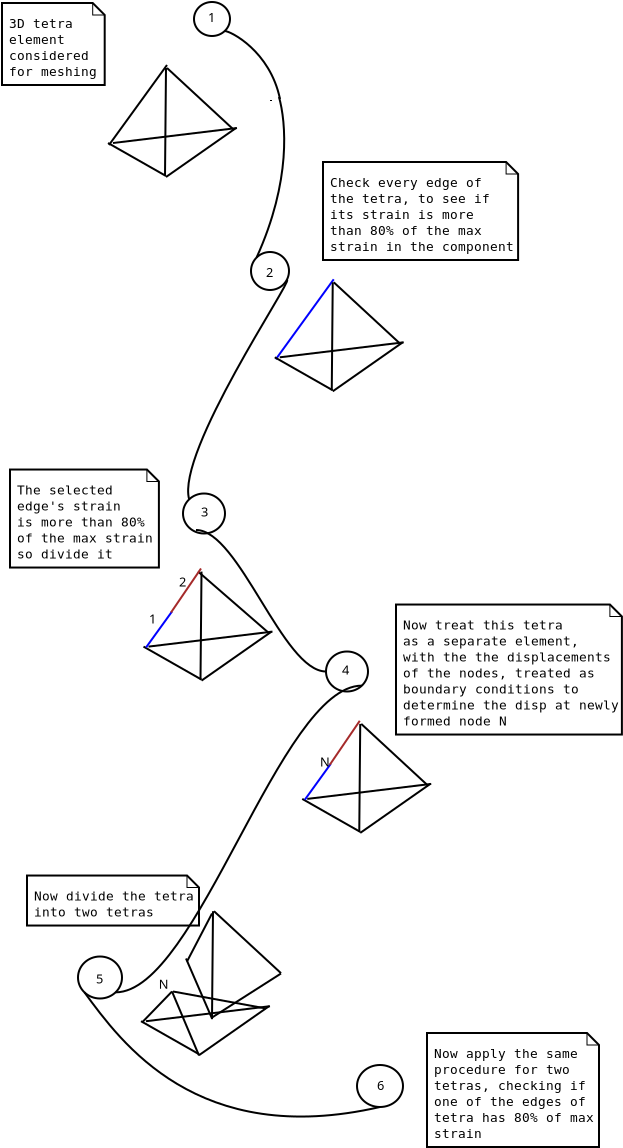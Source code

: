<?xml version="1.0" encoding="UTF-8"?>
<dia:diagram xmlns:dia="http://www.lysator.liu.se/~alla/dia/">
  <dia:layer name="Background" visible="true">
    <dia:object type="Standard - Line" version="0" id="O0">
      <dia:attribute name="obj_pos">
        <dia:point val="9.55,4.8"/>
      </dia:attribute>
      <dia:attribute name="obj_bb">
        <dia:rectangle val="6.58,4.73;9.62,8.87"/>
      </dia:attribute>
      <dia:attribute name="conn_endpoints">
        <dia:point val="9.55,4.8"/>
        <dia:point val="6.65,8.8"/>
      </dia:attribute>
      <dia:attribute name="numcp">
        <dia:int val="1"/>
      </dia:attribute>
    </dia:object>
    <dia:object type="Standard - Line" version="0" id="O1">
      <dia:attribute name="obj_pos">
        <dia:point val="6.6,8.7"/>
      </dia:attribute>
      <dia:attribute name="obj_bb">
        <dia:rectangle val="6.532,8.632;9.568,10.418"/>
      </dia:attribute>
      <dia:attribute name="conn_endpoints">
        <dia:point val="6.6,8.7"/>
        <dia:point val="9.5,10.35"/>
      </dia:attribute>
      <dia:attribute name="numcp">
        <dia:int val="1"/>
      </dia:attribute>
    </dia:object>
    <dia:object type="Standard - Line" version="0" id="O2">
      <dia:attribute name="obj_pos">
        <dia:point val="9.55,4.95"/>
      </dia:attribute>
      <dia:attribute name="obj_bb">
        <dia:rectangle val="9.479,4.879;12.971,8.121"/>
      </dia:attribute>
      <dia:attribute name="conn_endpoints">
        <dia:point val="9.55,4.95"/>
        <dia:point val="12.9,8.05"/>
      </dia:attribute>
      <dia:attribute name="numcp">
        <dia:int val="1"/>
      </dia:attribute>
    </dia:object>
    <dia:object type="Standard - Line" version="0" id="O3">
      <dia:attribute name="obj_pos">
        <dia:point val="13,7.95"/>
      </dia:attribute>
      <dia:attribute name="obj_bb">
        <dia:rectangle val="9.43,7.88;13.07,10.47"/>
      </dia:attribute>
      <dia:attribute name="conn_endpoints">
        <dia:point val="13,7.95"/>
        <dia:point val="9.5,10.4"/>
      </dia:attribute>
      <dia:attribute name="numcp">
        <dia:int val="1"/>
      </dia:attribute>
    </dia:object>
    <dia:object type="Standard - Line" version="0" id="O4">
      <dia:attribute name="obj_pos">
        <dia:point val="6.85,8.7"/>
      </dia:attribute>
      <dia:attribute name="obj_bb">
        <dia:rectangle val="6.794,7.894;13.106,8.756"/>
      </dia:attribute>
      <dia:attribute name="conn_endpoints">
        <dia:point val="6.85,8.7"/>
        <dia:point val="13.05,7.95"/>
      </dia:attribute>
      <dia:attribute name="numcp">
        <dia:int val="1"/>
      </dia:attribute>
    </dia:object>
    <dia:object type="Standard - Line" version="0" id="O5">
      <dia:attribute name="obj_pos">
        <dia:point val="9.5,4.95"/>
      </dia:attribute>
      <dia:attribute name="obj_bb">
        <dia:rectangle val="9.4,4.9;9.55,10.4"/>
      </dia:attribute>
      <dia:attribute name="conn_endpoints">
        <dia:point val="9.5,4.95"/>
        <dia:point val="9.45,10.35"/>
      </dia:attribute>
      <dia:attribute name="numcp">
        <dia:int val="1"/>
      </dia:attribute>
    </dia:object>
    <dia:object type="UML - Note" version="0" id="O6">
      <dia:attribute name="obj_pos">
        <dia:point val="1.3,1.7"/>
      </dia:attribute>
      <dia:attribute name="obj_bb">
        <dia:rectangle val="1.25,1.65;6.1,5.85"/>
      </dia:attribute>
      <dia:attribute name="elem_corner">
        <dia:point val="1.3,1.7"/>
      </dia:attribute>
      <dia:attribute name="elem_width">
        <dia:real val="4.75"/>
      </dia:attribute>
      <dia:attribute name="elem_height">
        <dia:real val="4.1"/>
      </dia:attribute>
      <dia:attribute name="line_colour">
        <dia:color val="#000000"/>
      </dia:attribute>
      <dia:attribute name="fill_colour">
        <dia:color val="#ffffff"/>
      </dia:attribute>
      <dia:attribute name="text">
        <dia:composite type="text">
          <dia:attribute name="string">
            <dia:string>#3D tetra
element
considered
for meshing#</dia:string>
          </dia:attribute>
          <dia:attribute name="font">
            <dia:font family="monospace" style="0" name="Courier"/>
          </dia:attribute>
          <dia:attribute name="height">
            <dia:real val="0.8"/>
          </dia:attribute>
          <dia:attribute name="pos">
            <dia:point val="1.65,2.9"/>
          </dia:attribute>
          <dia:attribute name="color">
            <dia:color val="#000000"/>
          </dia:attribute>
          <dia:attribute name="alignment">
            <dia:enum val="0"/>
          </dia:attribute>
        </dia:composite>
      </dia:attribute>
    </dia:object>
    <dia:object type="Standard - Ellipse" version="0" id="O7">
      <dia:attribute name="obj_pos">
        <dia:point val="10.9,1.65"/>
      </dia:attribute>
      <dia:attribute name="obj_bb">
        <dia:rectangle val="10.85,1.6;12.75,3.4"/>
      </dia:attribute>
      <dia:attribute name="elem_corner">
        <dia:point val="10.9,1.65"/>
      </dia:attribute>
      <dia:attribute name="elem_width">
        <dia:real val="1.8"/>
      </dia:attribute>
      <dia:attribute name="elem_height">
        <dia:real val="1.7"/>
      </dia:attribute>
    </dia:object>
    <dia:object type="Standard - Text" version="0" id="O8">
      <dia:attribute name="obj_pos">
        <dia:point val="11.6,2.65"/>
      </dia:attribute>
      <dia:attribute name="obj_bb">
        <dia:rectangle val="11.6,1.927;12.023,2.995"/>
      </dia:attribute>
      <dia:attribute name="text">
        <dia:composite type="text">
          <dia:attribute name="string">
            <dia:string>#1#</dia:string>
          </dia:attribute>
          <dia:attribute name="font">
            <dia:font family="sans" style="0" name="Helvetica"/>
          </dia:attribute>
          <dia:attribute name="height">
            <dia:real val="0.8"/>
          </dia:attribute>
          <dia:attribute name="pos">
            <dia:point val="11.6,2.65"/>
          </dia:attribute>
          <dia:attribute name="color">
            <dia:color val="#000000"/>
          </dia:attribute>
          <dia:attribute name="alignment">
            <dia:enum val="0"/>
          </dia:attribute>
        </dia:composite>
      </dia:attribute>
    </dia:object>
    <dia:object type="UML - Note" version="0" id="O9">
      <dia:attribute name="obj_pos">
        <dia:point val="17.35,9.65"/>
      </dia:attribute>
      <dia:attribute name="obj_bb">
        <dia:rectangle val="17.3,9.6;26.35,14.6"/>
      </dia:attribute>
      <dia:attribute name="elem_corner">
        <dia:point val="17.35,9.65"/>
      </dia:attribute>
      <dia:attribute name="elem_width">
        <dia:real val="8.95"/>
      </dia:attribute>
      <dia:attribute name="elem_height">
        <dia:real val="4.9"/>
      </dia:attribute>
      <dia:attribute name="line_colour">
        <dia:color val="#000000"/>
      </dia:attribute>
      <dia:attribute name="fill_colour">
        <dia:color val="#ffffff"/>
      </dia:attribute>
      <dia:attribute name="text">
        <dia:composite type="text">
          <dia:attribute name="string">
            <dia:string>#Check every edge of
the tetra, to see if
its strain is more
than 80% of the max
strain in the component#</dia:string>
          </dia:attribute>
          <dia:attribute name="font">
            <dia:font family="monospace" style="0" name="Courier"/>
          </dia:attribute>
          <dia:attribute name="height">
            <dia:real val="0.8"/>
          </dia:attribute>
          <dia:attribute name="pos">
            <dia:point val="17.7,10.85"/>
          </dia:attribute>
          <dia:attribute name="color">
            <dia:color val="#000000"/>
          </dia:attribute>
          <dia:attribute name="alignment">
            <dia:enum val="0"/>
          </dia:attribute>
        </dia:composite>
      </dia:attribute>
    </dia:object>
    <dia:object type="Standard - Line" version="0" id="O10">
      <dia:attribute name="obj_pos">
        <dia:point val="17.887,15.515"/>
      </dia:attribute>
      <dia:attribute name="obj_bb">
        <dia:rectangle val="14.918,15.445;17.957,19.585"/>
      </dia:attribute>
      <dia:attribute name="conn_endpoints">
        <dia:point val="17.887,15.515"/>
        <dia:point val="14.988,19.515"/>
      </dia:attribute>
      <dia:attribute name="numcp">
        <dia:int val="1"/>
      </dia:attribute>
      <dia:attribute name="line_color">
        <dia:color val="#0000ff"/>
      </dia:attribute>
    </dia:object>
    <dia:object type="Standard - Line" version="0" id="O11">
      <dia:attribute name="obj_pos">
        <dia:point val="14.938,19.415"/>
      </dia:attribute>
      <dia:attribute name="obj_bb">
        <dia:rectangle val="14.869,19.347;17.906,21.133"/>
      </dia:attribute>
      <dia:attribute name="conn_endpoints">
        <dia:point val="14.938,19.415"/>
        <dia:point val="17.837,21.065"/>
      </dia:attribute>
      <dia:attribute name="numcp">
        <dia:int val="1"/>
      </dia:attribute>
    </dia:object>
    <dia:object type="Standard - Line" version="0" id="O12">
      <dia:attribute name="obj_pos">
        <dia:point val="17.887,15.665"/>
      </dia:attribute>
      <dia:attribute name="obj_bb">
        <dia:rectangle val="17.817,15.594;21.308,18.836"/>
      </dia:attribute>
      <dia:attribute name="conn_endpoints">
        <dia:point val="17.887,15.665"/>
        <dia:point val="21.238,18.765"/>
      </dia:attribute>
      <dia:attribute name="numcp">
        <dia:int val="1"/>
      </dia:attribute>
    </dia:object>
    <dia:object type="Standard - Line" version="0" id="O13">
      <dia:attribute name="obj_pos">
        <dia:point val="21.337,18.665"/>
      </dia:attribute>
      <dia:attribute name="obj_bb">
        <dia:rectangle val="17.768,18.595;21.407,21.185"/>
      </dia:attribute>
      <dia:attribute name="conn_endpoints">
        <dia:point val="21.337,18.665"/>
        <dia:point val="17.837,21.115"/>
      </dia:attribute>
      <dia:attribute name="numcp">
        <dia:int val="1"/>
      </dia:attribute>
    </dia:object>
    <dia:object type="Standard - Line" version="0" id="O14">
      <dia:attribute name="obj_pos">
        <dia:point val="15.188,19.415"/>
      </dia:attribute>
      <dia:attribute name="obj_bb">
        <dia:rectangle val="15.132,18.609;21.443,19.471"/>
      </dia:attribute>
      <dia:attribute name="conn_endpoints">
        <dia:point val="15.188,19.415"/>
        <dia:point val="21.387,18.665"/>
      </dia:attribute>
      <dia:attribute name="numcp">
        <dia:int val="1"/>
      </dia:attribute>
    </dia:object>
    <dia:object type="Standard - Line" version="0" id="O15">
      <dia:attribute name="obj_pos">
        <dia:point val="17.837,15.665"/>
      </dia:attribute>
      <dia:attribute name="obj_bb">
        <dia:rectangle val="17.737,15.614;17.888,21.116"/>
      </dia:attribute>
      <dia:attribute name="conn_endpoints">
        <dia:point val="17.837,15.665"/>
        <dia:point val="17.788,21.065"/>
      </dia:attribute>
      <dia:attribute name="numcp">
        <dia:int val="1"/>
      </dia:attribute>
    </dia:object>
    <dia:object type="UML - Note" version="0" id="O16">
      <dia:attribute name="obj_pos">
        <dia:point val="1.7,25.025"/>
      </dia:attribute>
      <dia:attribute name="obj_bb">
        <dia:rectangle val="1.65,24.975;8.6,29.975"/>
      </dia:attribute>
      <dia:attribute name="elem_corner">
        <dia:point val="1.7,25.025"/>
      </dia:attribute>
      <dia:attribute name="elem_width">
        <dia:real val="6.85"/>
      </dia:attribute>
      <dia:attribute name="elem_height">
        <dia:real val="4.9"/>
      </dia:attribute>
      <dia:attribute name="line_colour">
        <dia:color val="#000000"/>
      </dia:attribute>
      <dia:attribute name="fill_colour">
        <dia:color val="#ffffff"/>
      </dia:attribute>
      <dia:attribute name="text">
        <dia:composite type="text">
          <dia:attribute name="string">
            <dia:string>#The selected
edge's strain
is more than 80%
of the max strain
so divide it#</dia:string>
          </dia:attribute>
          <dia:attribute name="font">
            <dia:font family="monospace" style="0" name="Courier"/>
          </dia:attribute>
          <dia:attribute name="height">
            <dia:real val="0.8"/>
          </dia:attribute>
          <dia:attribute name="pos">
            <dia:point val="2.05,26.225"/>
          </dia:attribute>
          <dia:attribute name="color">
            <dia:color val="#000000"/>
          </dia:attribute>
          <dia:attribute name="alignment">
            <dia:enum val="0"/>
          </dia:attribute>
        </dia:composite>
      </dia:attribute>
    </dia:object>
    <dia:object type="Standard - Line" version="0" id="O17">
      <dia:attribute name="obj_pos">
        <dia:point val="8.375,33.88"/>
      </dia:attribute>
      <dia:attribute name="obj_bb">
        <dia:rectangle val="8.307,33.812;11.343,35.598"/>
      </dia:attribute>
      <dia:attribute name="conn_endpoints">
        <dia:point val="8.375,33.88"/>
        <dia:point val="11.275,35.53"/>
      </dia:attribute>
      <dia:attribute name="numcp">
        <dia:int val="1"/>
      </dia:attribute>
    </dia:object>
    <dia:object type="Standard - Line" version="0" id="O18">
      <dia:attribute name="obj_pos">
        <dia:point val="11.1,30.125"/>
      </dia:attribute>
      <dia:attribute name="obj_bb">
        <dia:rectangle val="11.03,30.055;14.745,33.3"/>
      </dia:attribute>
      <dia:attribute name="conn_endpoints">
        <dia:point val="11.1,30.125"/>
        <dia:point val="14.675,33.23"/>
      </dia:attribute>
      <dia:attribute name="numcp">
        <dia:int val="1"/>
      </dia:attribute>
    </dia:object>
    <dia:object type="Standard - Line" version="0" id="O19">
      <dia:attribute name="obj_pos">
        <dia:point val="14.775,33.13"/>
      </dia:attribute>
      <dia:attribute name="obj_bb">
        <dia:rectangle val="11.205,33.06;14.845,35.65"/>
      </dia:attribute>
      <dia:attribute name="conn_endpoints">
        <dia:point val="14.775,33.13"/>
        <dia:point val="11.275,35.58"/>
      </dia:attribute>
      <dia:attribute name="numcp">
        <dia:int val="1"/>
      </dia:attribute>
    </dia:object>
    <dia:object type="Standard - Line" version="0" id="O20">
      <dia:attribute name="obj_pos">
        <dia:point val="8.625,33.88"/>
      </dia:attribute>
      <dia:attribute name="obj_bb">
        <dia:rectangle val="8.569,33.074;14.881,33.936"/>
      </dia:attribute>
      <dia:attribute name="conn_endpoints">
        <dia:point val="8.625,33.88"/>
        <dia:point val="14.825,33.13"/>
      </dia:attribute>
      <dia:attribute name="numcp">
        <dia:int val="1"/>
      </dia:attribute>
    </dia:object>
    <dia:object type="Standard - Line" version="0" id="O21">
      <dia:attribute name="obj_pos">
        <dia:point val="11.275,30.13"/>
      </dia:attribute>
      <dia:attribute name="obj_bb">
        <dia:rectangle val="11.175,30.079;11.325,35.581"/>
      </dia:attribute>
      <dia:attribute name="conn_endpoints">
        <dia:point val="11.275,30.13"/>
        <dia:point val="11.225,35.53"/>
      </dia:attribute>
      <dia:attribute name="numcp">
        <dia:int val="1"/>
      </dia:attribute>
    </dia:object>
    <dia:object type="Standard - Line" version="0" id="O22">
      <dia:attribute name="obj_pos">
        <dia:point val="8.5,33.925"/>
      </dia:attribute>
      <dia:attribute name="obj_bb">
        <dia:rectangle val="8.43,32.055;9.87,33.995"/>
      </dia:attribute>
      <dia:attribute name="conn_endpoints">
        <dia:point val="8.5,33.925"/>
        <dia:point val="9.8,32.125"/>
      </dia:attribute>
      <dia:attribute name="numcp">
        <dia:int val="1"/>
      </dia:attribute>
      <dia:attribute name="line_color">
        <dia:color val="#0000ff"/>
      </dia:attribute>
    </dia:object>
    <dia:object type="Standard - Line" version="0" id="O23">
      <dia:attribute name="obj_pos">
        <dia:point val="9.75,32.175"/>
      </dia:attribute>
      <dia:attribute name="obj_bb">
        <dia:rectangle val="9.681,29.905;11.319,32.245"/>
      </dia:attribute>
      <dia:attribute name="conn_endpoints">
        <dia:point val="9.75,32.175"/>
        <dia:point val="11.25,29.975"/>
      </dia:attribute>
      <dia:attribute name="numcp">
        <dia:int val="1"/>
      </dia:attribute>
      <dia:attribute name="line_color">
        <dia:color val="#a52a2a"/>
      </dia:attribute>
    </dia:object>
    <dia:object type="Standard - Text" version="0" id="O24">
      <dia:attribute name="obj_pos">
        <dia:point val="8.65,32.725"/>
      </dia:attribute>
      <dia:attribute name="obj_bb">
        <dia:rectangle val="8.627,32.002;9.05,33.07"/>
      </dia:attribute>
      <dia:attribute name="text">
        <dia:composite type="text">
          <dia:attribute name="string">
            <dia:string>#1#</dia:string>
          </dia:attribute>
          <dia:attribute name="font">
            <dia:font family="sans" style="0" name="Helvetica"/>
          </dia:attribute>
          <dia:attribute name="height">
            <dia:real val="0.8"/>
          </dia:attribute>
          <dia:attribute name="pos">
            <dia:point val="8.65,32.725"/>
          </dia:attribute>
          <dia:attribute name="color">
            <dia:color val="#000000"/>
          </dia:attribute>
          <dia:attribute name="alignment">
            <dia:enum val="0"/>
          </dia:attribute>
        </dia:composite>
      </dia:attribute>
    </dia:object>
    <dia:object type="Standard - Text" version="0" id="O25">
      <dia:attribute name="obj_pos">
        <dia:point val="10.15,30.875"/>
      </dia:attribute>
      <dia:attribute name="obj_bb">
        <dia:rectangle val="10.127,30.152;10.55,31.22"/>
      </dia:attribute>
      <dia:attribute name="text">
        <dia:composite type="text">
          <dia:attribute name="string">
            <dia:string>#2#</dia:string>
          </dia:attribute>
          <dia:attribute name="font">
            <dia:font family="sans" style="0" name="Helvetica"/>
          </dia:attribute>
          <dia:attribute name="height">
            <dia:real val="0.8"/>
          </dia:attribute>
          <dia:attribute name="pos">
            <dia:point val="10.15,30.875"/>
          </dia:attribute>
          <dia:attribute name="color">
            <dia:color val="#000000"/>
          </dia:attribute>
          <dia:attribute name="alignment">
            <dia:enum val="0"/>
          </dia:attribute>
        </dia:composite>
      </dia:attribute>
    </dia:object>
    <dia:object type="Standard - Line" version="0" id="O26">
      <dia:attribute name="obj_pos">
        <dia:point val="16.312,41.495"/>
      </dia:attribute>
      <dia:attribute name="obj_bb">
        <dia:rectangle val="16.244,41.427;19.281,43.213"/>
      </dia:attribute>
      <dia:attribute name="conn_endpoints">
        <dia:point val="16.312,41.495"/>
        <dia:point val="19.212,43.145"/>
      </dia:attribute>
      <dia:attribute name="numcp">
        <dia:int val="1"/>
      </dia:attribute>
    </dia:object>
    <dia:object type="Standard - Line" version="0" id="O27">
      <dia:attribute name="obj_pos">
        <dia:point val="19.262,37.745"/>
      </dia:attribute>
      <dia:attribute name="obj_bb">
        <dia:rectangle val="19.192,37.674;22.683,40.916"/>
      </dia:attribute>
      <dia:attribute name="conn_endpoints">
        <dia:point val="19.262,37.745"/>
        <dia:point val="22.613,40.845"/>
      </dia:attribute>
      <dia:attribute name="numcp">
        <dia:int val="1"/>
      </dia:attribute>
    </dia:object>
    <dia:object type="Standard - Line" version="0" id="O28">
      <dia:attribute name="obj_pos">
        <dia:point val="22.712,40.745"/>
      </dia:attribute>
      <dia:attribute name="obj_bb">
        <dia:rectangle val="19.143,40.675;22.782,43.265"/>
      </dia:attribute>
      <dia:attribute name="conn_endpoints">
        <dia:point val="22.712,40.745"/>
        <dia:point val="19.212,43.195"/>
      </dia:attribute>
      <dia:attribute name="numcp">
        <dia:int val="1"/>
      </dia:attribute>
    </dia:object>
    <dia:object type="Standard - Line" version="0" id="O29">
      <dia:attribute name="obj_pos">
        <dia:point val="16.562,41.495"/>
      </dia:attribute>
      <dia:attribute name="obj_bb">
        <dia:rectangle val="16.507,40.689;22.818,41.551"/>
      </dia:attribute>
      <dia:attribute name="conn_endpoints">
        <dia:point val="16.562,41.495"/>
        <dia:point val="22.762,40.745"/>
      </dia:attribute>
      <dia:attribute name="numcp">
        <dia:int val="1"/>
      </dia:attribute>
    </dia:object>
    <dia:object type="Standard - Line" version="0" id="O30">
      <dia:attribute name="obj_pos">
        <dia:point val="19.212,37.745"/>
      </dia:attribute>
      <dia:attribute name="obj_bb">
        <dia:rectangle val="19.112,37.694;19.263,43.196"/>
      </dia:attribute>
      <dia:attribute name="conn_endpoints">
        <dia:point val="19.212,37.745"/>
        <dia:point val="19.163,43.145"/>
      </dia:attribute>
      <dia:attribute name="numcp">
        <dia:int val="1"/>
      </dia:attribute>
    </dia:object>
    <dia:object type="Standard - Line" version="0" id="O31">
      <dia:attribute name="obj_pos">
        <dia:point val="16.438,41.54"/>
      </dia:attribute>
      <dia:attribute name="obj_bb">
        <dia:rectangle val="16.368,39.67;17.807,41.61"/>
      </dia:attribute>
      <dia:attribute name="conn_endpoints">
        <dia:point val="16.438,41.54"/>
        <dia:point val="17.738,39.74"/>
      </dia:attribute>
      <dia:attribute name="numcp">
        <dia:int val="1"/>
      </dia:attribute>
      <dia:attribute name="line_color">
        <dia:color val="#0000ff"/>
      </dia:attribute>
    </dia:object>
    <dia:object type="Standard - Line" version="0" id="O32">
      <dia:attribute name="obj_pos">
        <dia:point val="17.688,39.79"/>
      </dia:attribute>
      <dia:attribute name="obj_bb">
        <dia:rectangle val="17.618,37.52;19.257,39.859"/>
      </dia:attribute>
      <dia:attribute name="conn_endpoints">
        <dia:point val="17.688,39.79"/>
        <dia:point val="19.188,37.59"/>
      </dia:attribute>
      <dia:attribute name="numcp">
        <dia:int val="1"/>
      </dia:attribute>
      <dia:attribute name="line_color">
        <dia:color val="#a52a2a"/>
      </dia:attribute>
    </dia:object>
    <dia:object type="UML - Note" version="0" id="O33">
      <dia:attribute name="obj_pos">
        <dia:point val="21,31.775"/>
      </dia:attribute>
      <dia:attribute name="obj_bb">
        <dia:rectangle val="20.95,31.725;31.4,38.325"/>
      </dia:attribute>
      <dia:attribute name="elem_corner">
        <dia:point val="21,31.775"/>
      </dia:attribute>
      <dia:attribute name="elem_width">
        <dia:real val="10.35"/>
      </dia:attribute>
      <dia:attribute name="elem_height">
        <dia:real val="6.5"/>
      </dia:attribute>
      <dia:attribute name="line_colour">
        <dia:color val="#000000"/>
      </dia:attribute>
      <dia:attribute name="fill_colour">
        <dia:color val="#ffffff"/>
      </dia:attribute>
      <dia:attribute name="text">
        <dia:composite type="text">
          <dia:attribute name="string">
            <dia:string>#Now treat this tetra
as a separate element,
with the the displacements
of the nodes, treated as
boundary conditions to
determine the disp at newly
formed node N#</dia:string>
          </dia:attribute>
          <dia:attribute name="font">
            <dia:font family="monospace" style="0" name="Courier"/>
          </dia:attribute>
          <dia:attribute name="height">
            <dia:real val="0.8"/>
          </dia:attribute>
          <dia:attribute name="pos">
            <dia:point val="21.35,32.975"/>
          </dia:attribute>
          <dia:attribute name="color">
            <dia:color val="#000000"/>
          </dia:attribute>
          <dia:attribute name="alignment">
            <dia:enum val="0"/>
          </dia:attribute>
        </dia:composite>
      </dia:attribute>
    </dia:object>
    <dia:object type="Standard - Text" version="0" id="O34">
      <dia:attribute name="obj_pos">
        <dia:point val="17.2,39.875"/>
      </dia:attribute>
      <dia:attribute name="obj_bb">
        <dia:rectangle val="17.177,39.153;17.65,40.22"/>
      </dia:attribute>
      <dia:attribute name="text">
        <dia:composite type="text">
          <dia:attribute name="string">
            <dia:string>#N#</dia:string>
          </dia:attribute>
          <dia:attribute name="font">
            <dia:font family="sans" style="0" name="Helvetica"/>
          </dia:attribute>
          <dia:attribute name="height">
            <dia:real val="0.8"/>
          </dia:attribute>
          <dia:attribute name="pos">
            <dia:point val="17.2,39.875"/>
          </dia:attribute>
          <dia:attribute name="color">
            <dia:color val="#000000"/>
          </dia:attribute>
          <dia:attribute name="alignment">
            <dia:enum val="0"/>
          </dia:attribute>
        </dia:composite>
      </dia:attribute>
    </dia:object>
    <dia:object type="Standard - Line" version="0" id="O35">
      <dia:attribute name="obj_pos">
        <dia:point val="8.25,52.61"/>
      </dia:attribute>
      <dia:attribute name="obj_bb">
        <dia:rectangle val="8.182,52.542;11.218,54.328"/>
      </dia:attribute>
      <dia:attribute name="conn_endpoints">
        <dia:point val="8.25,52.61"/>
        <dia:point val="11.15,54.26"/>
      </dia:attribute>
      <dia:attribute name="numcp">
        <dia:int val="1"/>
      </dia:attribute>
    </dia:object>
    <dia:object type="Standard - Line" version="0" id="O36">
      <dia:attribute name="obj_pos">
        <dia:point val="11.9,47.11"/>
      </dia:attribute>
      <dia:attribute name="obj_bb">
        <dia:rectangle val="11.829,47.039;15.321,50.281"/>
      </dia:attribute>
      <dia:attribute name="conn_endpoints">
        <dia:point val="11.9,47.11"/>
        <dia:point val="15.25,50.21"/>
      </dia:attribute>
      <dia:attribute name="numcp">
        <dia:int val="1"/>
      </dia:attribute>
    </dia:object>
    <dia:object type="Standard - Line" version="0" id="O37">
      <dia:attribute name="obj_pos">
        <dia:point val="14.65,51.86"/>
      </dia:attribute>
      <dia:attribute name="obj_bb">
        <dia:rectangle val="11.08,51.79;14.72,54.38"/>
      </dia:attribute>
      <dia:attribute name="conn_endpoints">
        <dia:point val="14.65,51.86"/>
        <dia:point val="11.15,54.31"/>
      </dia:attribute>
      <dia:attribute name="numcp">
        <dia:int val="1"/>
      </dia:attribute>
    </dia:object>
    <dia:object type="Standard - Line" version="0" id="O38">
      <dia:attribute name="obj_pos">
        <dia:point val="8.5,52.61"/>
      </dia:attribute>
      <dia:attribute name="obj_bb">
        <dia:rectangle val="8.444,51.804;14.756,52.666"/>
      </dia:attribute>
      <dia:attribute name="conn_endpoints">
        <dia:point val="8.5,52.61"/>
        <dia:point val="14.7,51.86"/>
      </dia:attribute>
      <dia:attribute name="numcp">
        <dia:int val="1"/>
      </dia:attribute>
    </dia:object>
    <dia:object type="Standard - Line" version="0" id="O39">
      <dia:attribute name="obj_pos">
        <dia:point val="11.85,47.11"/>
      </dia:attribute>
      <dia:attribute name="obj_bb">
        <dia:rectangle val="11.749,47.059;11.9,52.56"/>
      </dia:attribute>
      <dia:attribute name="conn_endpoints">
        <dia:point val="11.85,47.11"/>
        <dia:point val="11.8,52.51"/>
      </dia:attribute>
      <dia:attribute name="numcp">
        <dia:int val="1"/>
      </dia:attribute>
    </dia:object>
    <dia:object type="Standard - Text" version="0" id="O40">
      <dia:attribute name="obj_pos">
        <dia:point val="9.137,50.99"/>
      </dia:attribute>
      <dia:attribute name="obj_bb">
        <dia:rectangle val="9.137,50.29;9.588,51.29"/>
      </dia:attribute>
      <dia:attribute name="text">
        <dia:composite type="text">
          <dia:attribute name="string">
            <dia:string>#N#</dia:string>
          </dia:attribute>
          <dia:attribute name="font">
            <dia:font family="sans" style="0" name="Helvetica"/>
          </dia:attribute>
          <dia:attribute name="height">
            <dia:real val="0.8"/>
          </dia:attribute>
          <dia:attribute name="pos">
            <dia:point val="9.137,50.99"/>
          </dia:attribute>
          <dia:attribute name="color">
            <dia:color val="#000000"/>
          </dia:attribute>
          <dia:attribute name="alignment">
            <dia:enum val="0"/>
          </dia:attribute>
        </dia:composite>
      </dia:attribute>
    </dia:object>
    <dia:object type="UML - Note" version="0" id="O41">
      <dia:attribute name="obj_pos">
        <dia:point val="2.55,45.325"/>
      </dia:attribute>
      <dia:attribute name="obj_bb">
        <dia:rectangle val="2.5,45.275;10.5,47.875"/>
      </dia:attribute>
      <dia:attribute name="elem_corner">
        <dia:point val="2.55,45.325"/>
      </dia:attribute>
      <dia:attribute name="elem_width">
        <dia:real val="7.9"/>
      </dia:attribute>
      <dia:attribute name="elem_height">
        <dia:real val="2.5"/>
      </dia:attribute>
      <dia:attribute name="line_colour">
        <dia:color val="#000000"/>
      </dia:attribute>
      <dia:attribute name="fill_colour">
        <dia:color val="#ffffff"/>
      </dia:attribute>
      <dia:attribute name="text">
        <dia:composite type="text">
          <dia:attribute name="string">
            <dia:string>#Now divide the tetra
into two tetras#</dia:string>
          </dia:attribute>
          <dia:attribute name="font">
            <dia:font family="monospace" style="0" name="Courier"/>
          </dia:attribute>
          <dia:attribute name="height">
            <dia:real val="0.8"/>
          </dia:attribute>
          <dia:attribute name="pos">
            <dia:point val="2.9,46.525"/>
          </dia:attribute>
          <dia:attribute name="color">
            <dia:color val="#000000"/>
          </dia:attribute>
          <dia:attribute name="alignment">
            <dia:enum val="0"/>
          </dia:attribute>
        </dia:composite>
      </dia:attribute>
    </dia:object>
    <dia:object type="Standard - Line" version="0" id="O42">
      <dia:attribute name="obj_pos">
        <dia:point val="8.3,52.675"/>
      </dia:attribute>
      <dia:attribute name="obj_bb">
        <dia:rectangle val="8.229,51.054;9.871,52.746"/>
      </dia:attribute>
      <dia:attribute name="conn_endpoints">
        <dia:point val="8.3,52.675"/>
        <dia:point val="9.8,51.125"/>
      </dia:attribute>
      <dia:attribute name="numcp">
        <dia:int val="1"/>
      </dia:attribute>
    </dia:object>
    <dia:object type="Standard - Line" version="0" id="O43">
      <dia:attribute name="obj_pos">
        <dia:point val="9.8,51.125"/>
      </dia:attribute>
      <dia:attribute name="obj_bb">
        <dia:rectangle val="9.735,51.059;11.216,54.391"/>
      </dia:attribute>
      <dia:attribute name="conn_endpoints">
        <dia:point val="9.8,51.125"/>
        <dia:point val="11.15,54.325"/>
      </dia:attribute>
      <dia:attribute name="numcp">
        <dia:int val="1"/>
      </dia:attribute>
    </dia:object>
    <dia:object type="Standard - Line" version="0" id="O44">
      <dia:attribute name="obj_pos">
        <dia:point val="9.85,51.125"/>
      </dia:attribute>
      <dia:attribute name="obj_bb">
        <dia:rectangle val="9.792,51.067;14.558,52.033"/>
      </dia:attribute>
      <dia:attribute name="conn_endpoints">
        <dia:point val="9.85,51.125"/>
        <dia:point val="14.5,51.975"/>
      </dia:attribute>
      <dia:attribute name="numcp">
        <dia:int val="1"/>
      </dia:attribute>
    </dia:object>
    <dia:object type="Standard - Line" version="0" id="O45">
      <dia:attribute name="obj_pos">
        <dia:point val="10.55,49.625"/>
      </dia:attribute>
      <dia:attribute name="obj_bb">
        <dia:rectangle val="10.483,47.158;11.867,49.692"/>
      </dia:attribute>
      <dia:attribute name="conn_endpoints">
        <dia:point val="10.55,49.625"/>
        <dia:point val="11.8,47.225"/>
      </dia:attribute>
      <dia:attribute name="numcp">
        <dia:int val="1"/>
      </dia:attribute>
    </dia:object>
    <dia:object type="Standard - Line" version="0" id="O46">
      <dia:attribute name="obj_pos">
        <dia:point val="10.5,49.475"/>
      </dia:attribute>
      <dia:attribute name="obj_bb">
        <dia:rectangle val="10.434,49.409;11.866,52.541"/>
      </dia:attribute>
      <dia:attribute name="conn_endpoints">
        <dia:point val="10.5,49.475"/>
        <dia:point val="11.8,52.475"/>
      </dia:attribute>
      <dia:attribute name="numcp">
        <dia:int val="1"/>
      </dia:attribute>
    </dia:object>
    <dia:object type="Standard - Line" version="0" id="O47">
      <dia:attribute name="obj_pos">
        <dia:point val="11.8,52.425"/>
      </dia:attribute>
      <dia:attribute name="obj_bb">
        <dia:rectangle val="11.731,50.156;15.319,52.494"/>
      </dia:attribute>
      <dia:attribute name="conn_endpoints">
        <dia:point val="11.8,52.425"/>
        <dia:point val="15.25,50.225"/>
      </dia:attribute>
      <dia:attribute name="numcp">
        <dia:int val="1"/>
      </dia:attribute>
    </dia:object>
    <dia:object type="UML - Note" version="0" id="O48">
      <dia:attribute name="obj_pos">
        <dia:point val="22.55,53.2"/>
      </dia:attribute>
      <dia:attribute name="obj_bb">
        <dia:rectangle val="22.5,53.15;30.5,58.95"/>
      </dia:attribute>
      <dia:attribute name="elem_corner">
        <dia:point val="22.55,53.2"/>
      </dia:attribute>
      <dia:attribute name="elem_width">
        <dia:real val="7.9"/>
      </dia:attribute>
      <dia:attribute name="elem_height">
        <dia:real val="5.7"/>
      </dia:attribute>
      <dia:attribute name="line_colour">
        <dia:color val="#000000"/>
      </dia:attribute>
      <dia:attribute name="fill_colour">
        <dia:color val="#ffffff"/>
      </dia:attribute>
      <dia:attribute name="text">
        <dia:composite type="text">
          <dia:attribute name="string">
            <dia:string>#Now apply the same
procedure for two
tetras, checking if
one of the edges of
tetra has 80% of max
strain#</dia:string>
          </dia:attribute>
          <dia:attribute name="font">
            <dia:font family="monospace" style="0" name="Courier"/>
          </dia:attribute>
          <dia:attribute name="height">
            <dia:real val="0.8"/>
          </dia:attribute>
          <dia:attribute name="pos">
            <dia:point val="22.9,54.4"/>
          </dia:attribute>
          <dia:attribute name="color">
            <dia:color val="#000000"/>
          </dia:attribute>
          <dia:attribute name="alignment">
            <dia:enum val="0"/>
          </dia:attribute>
        </dia:composite>
      </dia:attribute>
    </dia:object>
    <dia:object type="Standard - Ellipse" version="0" id="O49">
      <dia:attribute name="obj_pos">
        <dia:point val="13.75,14.15"/>
      </dia:attribute>
      <dia:attribute name="obj_bb">
        <dia:rectangle val="13.7,14.1;15.7,16.1"/>
      </dia:attribute>
      <dia:attribute name="elem_corner">
        <dia:point val="13.75,14.15"/>
      </dia:attribute>
      <dia:attribute name="elem_width">
        <dia:real val="1.9"/>
      </dia:attribute>
      <dia:attribute name="elem_height">
        <dia:real val="1.9"/>
      </dia:attribute>
    </dia:object>
    <dia:object type="Standard - Text" version="0" id="O50">
      <dia:attribute name="obj_pos">
        <dia:point val="14.5,15.4"/>
      </dia:attribute>
      <dia:attribute name="obj_bb">
        <dia:rectangle val="14.477,14.678;14.9,15.745"/>
      </dia:attribute>
      <dia:attribute name="text">
        <dia:composite type="text">
          <dia:attribute name="string">
            <dia:string>#2#</dia:string>
          </dia:attribute>
          <dia:attribute name="font">
            <dia:font family="sans" style="0" name="Helvetica"/>
          </dia:attribute>
          <dia:attribute name="height">
            <dia:real val="0.8"/>
          </dia:attribute>
          <dia:attribute name="pos">
            <dia:point val="14.5,15.4"/>
          </dia:attribute>
          <dia:attribute name="color">
            <dia:color val="#000000"/>
          </dia:attribute>
          <dia:attribute name="alignment">
            <dia:enum val="0"/>
          </dia:attribute>
        </dia:composite>
      </dia:attribute>
    </dia:object>
    <dia:object type="Standard - Ellipse" version="0" id="O51">
      <dia:attribute name="obj_pos">
        <dia:point val="10.35,26.225"/>
      </dia:attribute>
      <dia:attribute name="obj_bb">
        <dia:rectangle val="10.3,26.175;12.5,28.275"/>
      </dia:attribute>
      <dia:attribute name="elem_corner">
        <dia:point val="10.35,26.225"/>
      </dia:attribute>
      <dia:attribute name="elem_width">
        <dia:real val="2.1"/>
      </dia:attribute>
      <dia:attribute name="elem_height">
        <dia:real val="2"/>
      </dia:attribute>
    </dia:object>
    <dia:object type="Standard - Text" version="0" id="O52">
      <dia:attribute name="obj_pos">
        <dia:point val="11.25,27.375"/>
      </dia:attribute>
      <dia:attribute name="obj_bb">
        <dia:rectangle val="11.25,26.652;11.672,27.72"/>
      </dia:attribute>
      <dia:attribute name="text">
        <dia:composite type="text">
          <dia:attribute name="string">
            <dia:string>#3#</dia:string>
          </dia:attribute>
          <dia:attribute name="font">
            <dia:font family="sans" style="0" name="Helvetica"/>
          </dia:attribute>
          <dia:attribute name="height">
            <dia:real val="0.8"/>
          </dia:attribute>
          <dia:attribute name="pos">
            <dia:point val="11.25,27.375"/>
          </dia:attribute>
          <dia:attribute name="color">
            <dia:color val="#000000"/>
          </dia:attribute>
          <dia:attribute name="alignment">
            <dia:enum val="0"/>
          </dia:attribute>
        </dia:composite>
      </dia:attribute>
    </dia:object>
    <dia:object type="Standard - Ellipse" version="0" id="O53">
      <dia:attribute name="obj_pos">
        <dia:point val="17.5,34.125"/>
      </dia:attribute>
      <dia:attribute name="obj_bb">
        <dia:rectangle val="17.45,34.075;19.65,36.175"/>
      </dia:attribute>
      <dia:attribute name="elem_corner">
        <dia:point val="17.5,34.125"/>
      </dia:attribute>
      <dia:attribute name="elem_width">
        <dia:real val="2.1"/>
      </dia:attribute>
      <dia:attribute name="elem_height">
        <dia:real val="2"/>
      </dia:attribute>
    </dia:object>
    <dia:object type="Standard - Text" version="0" id="O54">
      <dia:attribute name="obj_pos">
        <dia:point val="18.3,35.275"/>
      </dia:attribute>
      <dia:attribute name="obj_bb">
        <dia:rectangle val="18.277,34.553;18.7,35.62"/>
      </dia:attribute>
      <dia:attribute name="text">
        <dia:composite type="text">
          <dia:attribute name="string">
            <dia:string>#4#</dia:string>
          </dia:attribute>
          <dia:attribute name="font">
            <dia:font family="sans" style="0" name="Helvetica"/>
          </dia:attribute>
          <dia:attribute name="height">
            <dia:real val="0.8"/>
          </dia:attribute>
          <dia:attribute name="pos">
            <dia:point val="18.3,35.275"/>
          </dia:attribute>
          <dia:attribute name="color">
            <dia:color val="#000000"/>
          </dia:attribute>
          <dia:attribute name="alignment">
            <dia:enum val="0"/>
          </dia:attribute>
        </dia:composite>
      </dia:attribute>
    </dia:object>
    <dia:object type="Standard - Ellipse" version="0" id="O55">
      <dia:attribute name="obj_pos">
        <dia:point val="5.1,49.375"/>
      </dia:attribute>
      <dia:attribute name="obj_bb">
        <dia:rectangle val="5.05,49.325;7.35,51.525"/>
      </dia:attribute>
      <dia:attribute name="elem_corner">
        <dia:point val="5.1,49.375"/>
      </dia:attribute>
      <dia:attribute name="elem_width">
        <dia:real val="2.2"/>
      </dia:attribute>
      <dia:attribute name="elem_height">
        <dia:real val="2.1"/>
      </dia:attribute>
    </dia:object>
    <dia:object type="Standard - Text" version="0" id="O56">
      <dia:attribute name="obj_pos">
        <dia:point val="6,50.725"/>
      </dia:attribute>
      <dia:attribute name="obj_bb">
        <dia:rectangle val="5.978,50.002;6.4,51.07"/>
      </dia:attribute>
      <dia:attribute name="text">
        <dia:composite type="text">
          <dia:attribute name="string">
            <dia:string>#5#</dia:string>
          </dia:attribute>
          <dia:attribute name="font">
            <dia:font family="sans" style="0" name="Helvetica"/>
          </dia:attribute>
          <dia:attribute name="height">
            <dia:real val="0.8"/>
          </dia:attribute>
          <dia:attribute name="pos">
            <dia:point val="6,50.725"/>
          </dia:attribute>
          <dia:attribute name="color">
            <dia:color val="#000000"/>
          </dia:attribute>
          <dia:attribute name="alignment">
            <dia:enum val="0"/>
          </dia:attribute>
        </dia:composite>
      </dia:attribute>
    </dia:object>
    <dia:object type="Standard - Ellipse" version="0" id="O57">
      <dia:attribute name="obj_pos">
        <dia:point val="19.05,54.8"/>
      </dia:attribute>
      <dia:attribute name="obj_bb">
        <dia:rectangle val="19,54.75;21.4,56.95"/>
      </dia:attribute>
      <dia:attribute name="elem_corner">
        <dia:point val="19.05,54.8"/>
      </dia:attribute>
      <dia:attribute name="elem_width">
        <dia:real val="2.3"/>
      </dia:attribute>
      <dia:attribute name="elem_height">
        <dia:real val="2.1"/>
      </dia:attribute>
    </dia:object>
    <dia:object type="Standard - Text" version="0" id="O58">
      <dia:attribute name="obj_pos">
        <dia:point val="20.05,56.05"/>
      </dia:attribute>
      <dia:attribute name="obj_bb">
        <dia:rectangle val="20.027,55.328;20.45,56.395"/>
      </dia:attribute>
      <dia:attribute name="text">
        <dia:composite type="text">
          <dia:attribute name="string">
            <dia:string>#6#</dia:string>
          </dia:attribute>
          <dia:attribute name="font">
            <dia:font family="sans" style="0" name="Helvetica"/>
          </dia:attribute>
          <dia:attribute name="height">
            <dia:real val="0.8"/>
          </dia:attribute>
          <dia:attribute name="pos">
            <dia:point val="20.05,56.05"/>
          </dia:attribute>
          <dia:attribute name="color">
            <dia:color val="#000000"/>
          </dia:attribute>
          <dia:attribute name="alignment">
            <dia:enum val="0"/>
          </dia:attribute>
        </dia:composite>
      </dia:attribute>
    </dia:object>
    <dia:object type="Standard - BezierLine" version="0" id="O59">
      <dia:attribute name="obj_pos">
        <dia:point val="12.436,3.101"/>
      </dia:attribute>
      <dia:attribute name="obj_bb">
        <dia:rectangle val="12.386,3.051;15.259,6.559"/>
      </dia:attribute>
      <dia:attribute name="bez_points">
        <dia:point val="12.436,3.101"/>
        <dia:point val="12.723,3.101"/>
        <dia:point val="14.7,4.1"/>
        <dia:point val="15.2,6.5"/>
      </dia:attribute>
      <dia:attribute name="corner_types">
        <dia:enum val="0"/>
        <dia:enum val="0"/>
      </dia:attribute>
      <dia:connections>
        <dia:connection handle="0" to="O7" connection="7"/>
      </dia:connections>
    </dia:object>
    <dia:object type="Standard - BezierLine" version="0" id="O60">
      <dia:attribute name="obj_pos">
        <dia:point val="14.75,6.6"/>
      </dia:attribute>
      <dia:attribute name="obj_bb">
        <dia:rectangle val="14.75,6.5;14.75,6.6"/>
      </dia:attribute>
      <dia:attribute name="bez_points">
        <dia:point val="14.75,6.6"/>
        <dia:point val="14.75,6.6"/>
        <dia:point val="14.75,6.55"/>
        <dia:point val="14.75,6.55"/>
      </dia:attribute>
      <dia:attribute name="corner_types">
        <dia:enum val="0"/>
        <dia:enum val="0"/>
      </dia:attribute>
    </dia:object>
    <dia:object type="Standard - BezierLine" version="0" id="O61">
      <dia:attribute name="obj_pos">
        <dia:point val="15.15,6.4"/>
      </dia:attribute>
      <dia:attribute name="obj_bb">
        <dia:rectangle val="13.962,6.338;15.461,14.495"/>
      </dia:attribute>
      <dia:attribute name="bez_points">
        <dia:point val="15.15,6.4"/>
        <dia:point val="15.5,7.65"/>
        <dia:point val="15.778,10.578"/>
        <dia:point val="14.028,14.428"/>
      </dia:attribute>
      <dia:attribute name="corner_types">
        <dia:enum val="0"/>
        <dia:enum val="0"/>
      </dia:attribute>
      <dia:connections>
        <dia:connection handle="3" to="O49" connection="0"/>
      </dia:connections>
    </dia:object>
    <dia:object type="Standard - BezierLine" version="0" id="O62">
      <dia:attribute name="obj_pos">
        <dia:point val="15.55,15.55"/>
      </dia:attribute>
      <dia:attribute name="obj_bb">
        <dia:rectangle val="10.556,15.5;15.611,26.579"/>
      </dia:attribute>
      <dia:attribute name="bez_points">
        <dia:point val="15.55,15.55"/>
        <dia:point val="15.849,15.55"/>
        <dia:point val="10,24.15"/>
        <dia:point val="10.658,26.518"/>
      </dia:attribute>
      <dia:attribute name="corner_types">
        <dia:enum val="0"/>
        <dia:enum val="0"/>
      </dia:attribute>
      <dia:connections>
        <dia:connection handle="3" to="O51" connection="0"/>
      </dia:connections>
    </dia:object>
    <dia:object type="Standard - BezierLine" version="0" id="O63">
      <dia:attribute name="obj_pos">
        <dia:point val="11,28.05"/>
      </dia:attribute>
      <dia:attribute name="obj_bb">
        <dia:rectangle val="10.95,28;17.55,35.175"/>
      </dia:attribute>
      <dia:attribute name="bez_points">
        <dia:point val="11,28.05"/>
        <dia:point val="13.158,28.05"/>
        <dia:point val="15.342,35.125"/>
        <dia:point val="17.5,35.125"/>
      </dia:attribute>
      <dia:attribute name="corner_types">
        <dia:enum val="0"/>
        <dia:enum val="0"/>
      </dia:attribute>
      <dia:connections>
        <dia:connection handle="3" to="O53" connection="3"/>
      </dia:connections>
    </dia:object>
    <dia:object type="Standard - BezierLine" version="0" id="O64">
      <dia:attribute name="obj_pos">
        <dia:point val="19.293,35.832"/>
      </dia:attribute>
      <dia:attribute name="obj_bb">
        <dia:rectangle val="6.928,35.782;19.343,51.218"/>
      </dia:attribute>
      <dia:attribute name="bez_points">
        <dia:point val="19.293,35.832"/>
        <dia:point val="15.204,35.832"/>
        <dia:point val="11.066,51.167"/>
        <dia:point val="6.978,51.167"/>
      </dia:attribute>
      <dia:attribute name="corner_types">
        <dia:enum val="0"/>
        <dia:enum val="0"/>
      </dia:attribute>
      <dia:connections>
        <dia:connection handle="0" to="O53" connection="7"/>
        <dia:connection handle="3" to="O55" connection="7"/>
      </dia:connections>
    </dia:object>
    <dia:object type="Standard - BezierLine" version="0" id="O65">
      <dia:attribute name="obj_pos">
        <dia:point val="5.422,51.167"/>
      </dia:attribute>
      <dia:attribute name="obj_bb">
        <dia:rectangle val="5.352,51.098;20.26,57.428"/>
      </dia:attribute>
      <dia:attribute name="bez_points">
        <dia:point val="5.422,51.167"/>
        <dia:point val="7.25,53.65"/>
        <dia:point val="11.05,59"/>
        <dia:point val="20.2,56.9"/>
      </dia:attribute>
      <dia:attribute name="corner_types">
        <dia:enum val="0"/>
        <dia:enum val="0"/>
      </dia:attribute>
      <dia:connections>
        <dia:connection handle="0" to="O55" connection="5"/>
        <dia:connection handle="3" to="O57" connection="6"/>
      </dia:connections>
    </dia:object>
  </dia:layer>
</dia:diagram>
